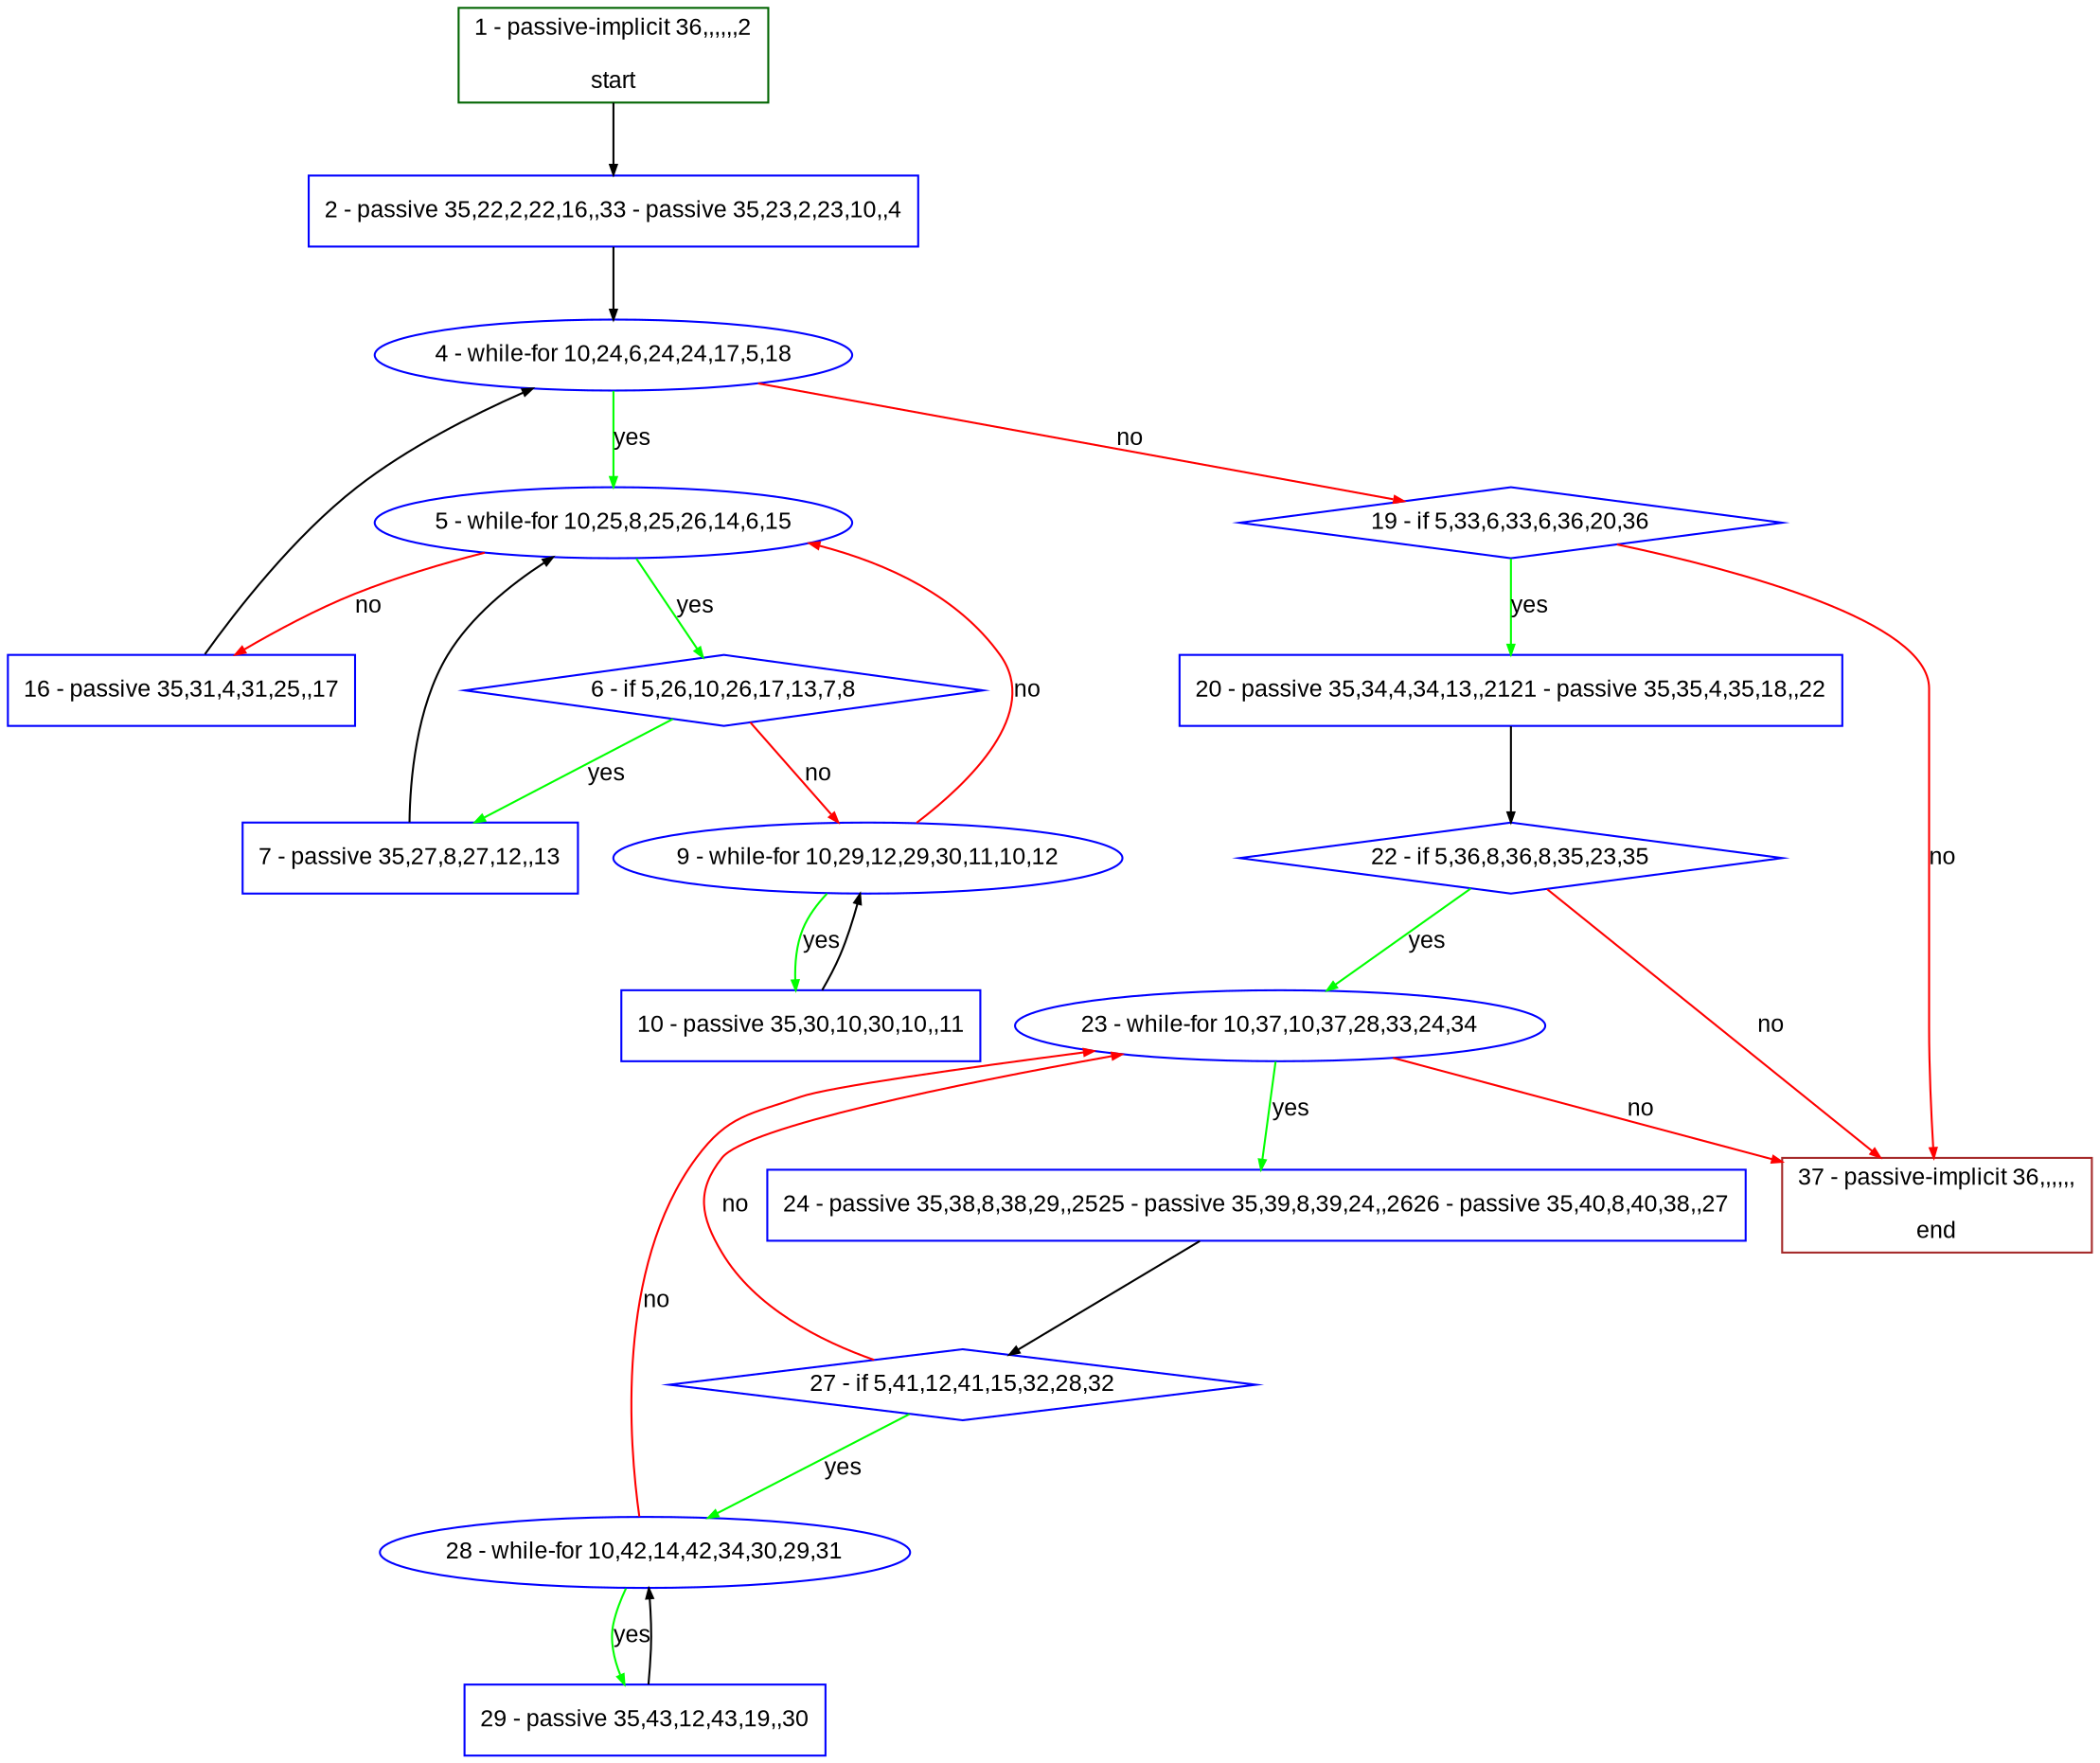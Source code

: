 digraph "" {
  graph [bgcolor="white", fillcolor="#FFFFCC", pack="true", packmode="clust", fontname="Arial", label="", fontsize="12", compound="true", style="rounded,filled"];
  node [node_initialized="no", fillcolor="white", fontname="Arial", label="", color="grey", fontsize="12", fixedsize="false", compound="true", shape="rectangle", style="filled"];
  edge [arrowtail="none", lhead="", fontcolor="black", fontname="Arial", label="", color="black", fontsize="12", arrowhead="normal", arrowsize="0.5", compound="true", ltail="", dir="forward"];
  __N1 [fillcolor="#ffffff", label="2 - passive 35,22,2,22,16,,33 - passive 35,23,2,23,10,,4", color="#0000ff", shape="box", style="filled"];
  __N2 [fillcolor="#ffffff", label="1 - passive-implicit 36,,,,,,2\n\nstart", color="#006400", shape="box", style="filled"];
  __N3 [fillcolor="#ffffff", label="4 - while-for 10,24,6,24,24,17,5,18", color="#0000ff", shape="oval", style="filled"];
  __N4 [fillcolor="#ffffff", label="5 - while-for 10,25,8,25,26,14,6,15", color="#0000ff", shape="oval", style="filled"];
  __N5 [fillcolor="#ffffff", label="19 - if 5,33,6,33,6,36,20,36", color="#0000ff", shape="diamond", style="filled"];
  __N6 [fillcolor="#ffffff", label="6 - if 5,26,10,26,17,13,7,8", color="#0000ff", shape="diamond", style="filled"];
  __N7 [fillcolor="#ffffff", label="16 - passive 35,31,4,31,25,,17", color="#0000ff", shape="box", style="filled"];
  __N8 [fillcolor="#ffffff", label="7 - passive 35,27,8,27,12,,13", color="#0000ff", shape="box", style="filled"];
  __N9 [fillcolor="#ffffff", label="9 - while-for 10,29,12,29,30,11,10,12", color="#0000ff", shape="oval", style="filled"];
  __N10 [fillcolor="#ffffff", label="10 - passive 35,30,10,30,10,,11", color="#0000ff", shape="box", style="filled"];
  __N11 [fillcolor="#ffffff", label="20 - passive 35,34,4,34,13,,2121 - passive 35,35,4,35,18,,22", color="#0000ff", shape="box", style="filled"];
  __N12 [fillcolor="#ffffff", label="37 - passive-implicit 36,,,,,,\n\nend", color="#a52a2a", shape="box", style="filled"];
  __N13 [fillcolor="#ffffff", label="22 - if 5,36,8,36,8,35,23,35", color="#0000ff", shape="diamond", style="filled"];
  __N14 [fillcolor="#ffffff", label="23 - while-for 10,37,10,37,28,33,24,34", color="#0000ff", shape="oval", style="filled"];
  __N15 [fillcolor="#ffffff", label="24 - passive 35,38,8,38,29,,2525 - passive 35,39,8,39,24,,2626 - passive 35,40,8,40,38,,27", color="#0000ff", shape="box", style="filled"];
  __N16 [fillcolor="#ffffff", label="27 - if 5,41,12,41,15,32,28,32", color="#0000ff", shape="diamond", style="filled"];
  __N17 [fillcolor="#ffffff", label="28 - while-for 10,42,14,42,34,30,29,31", color="#0000ff", shape="oval", style="filled"];
  __N18 [fillcolor="#ffffff", label="29 - passive 35,43,12,43,19,,30", color="#0000ff", shape="box", style="filled"];
  __N2 -> __N1 [arrowtail="none", color="#000000", label="", arrowhead="normal", dir="forward"];
  __N1 -> __N3 [arrowtail="none", color="#000000", label="", arrowhead="normal", dir="forward"];
  __N3 -> __N4 [arrowtail="none", color="#00ff00", label="yes", arrowhead="normal", dir="forward"];
  __N3 -> __N5 [arrowtail="none", color="#ff0000", label="no", arrowhead="normal", dir="forward"];
  __N4 -> __N6 [arrowtail="none", color="#00ff00", label="yes", arrowhead="normal", dir="forward"];
  __N4 -> __N7 [arrowtail="none", color="#ff0000", label="no", arrowhead="normal", dir="forward"];
  __N6 -> __N8 [arrowtail="none", color="#00ff00", label="yes", arrowhead="normal", dir="forward"];
  __N6 -> __N9 [arrowtail="none", color="#ff0000", label="no", arrowhead="normal", dir="forward"];
  __N8 -> __N4 [arrowtail="none", color="#000000", label="", arrowhead="normal", dir="forward"];
  __N9 -> __N4 [arrowtail="none", color="#ff0000", label="no", arrowhead="normal", dir="forward"];
  __N9 -> __N10 [arrowtail="none", color="#00ff00", label="yes", arrowhead="normal", dir="forward"];
  __N10 -> __N9 [arrowtail="none", color="#000000", label="", arrowhead="normal", dir="forward"];
  __N7 -> __N3 [arrowtail="none", color="#000000", label="", arrowhead="normal", dir="forward"];
  __N5 -> __N11 [arrowtail="none", color="#00ff00", label="yes", arrowhead="normal", dir="forward"];
  __N5 -> __N12 [arrowtail="none", color="#ff0000", label="no", arrowhead="normal", dir="forward"];
  __N11 -> __N13 [arrowtail="none", color="#000000", label="", arrowhead="normal", dir="forward"];
  __N13 -> __N14 [arrowtail="none", color="#00ff00", label="yes", arrowhead="normal", dir="forward"];
  __N13 -> __N12 [arrowtail="none", color="#ff0000", label="no", arrowhead="normal", dir="forward"];
  __N14 -> __N15 [arrowtail="none", color="#00ff00", label="yes", arrowhead="normal", dir="forward"];
  __N14 -> __N12 [arrowtail="none", color="#ff0000", label="no", arrowhead="normal", dir="forward"];
  __N15 -> __N16 [arrowtail="none", color="#000000", label="", arrowhead="normal", dir="forward"];
  __N16 -> __N14 [arrowtail="none", color="#ff0000", label="no", arrowhead="normal", dir="forward"];
  __N16 -> __N17 [arrowtail="none", color="#00ff00", label="yes", arrowhead="normal", dir="forward"];
  __N17 -> __N14 [arrowtail="none", color="#ff0000", label="no", arrowhead="normal", dir="forward"];
  __N17 -> __N18 [arrowtail="none", color="#00ff00", label="yes", arrowhead="normal", dir="forward"];
  __N18 -> __N17 [arrowtail="none", color="#000000", label="", arrowhead="normal", dir="forward"];
}
